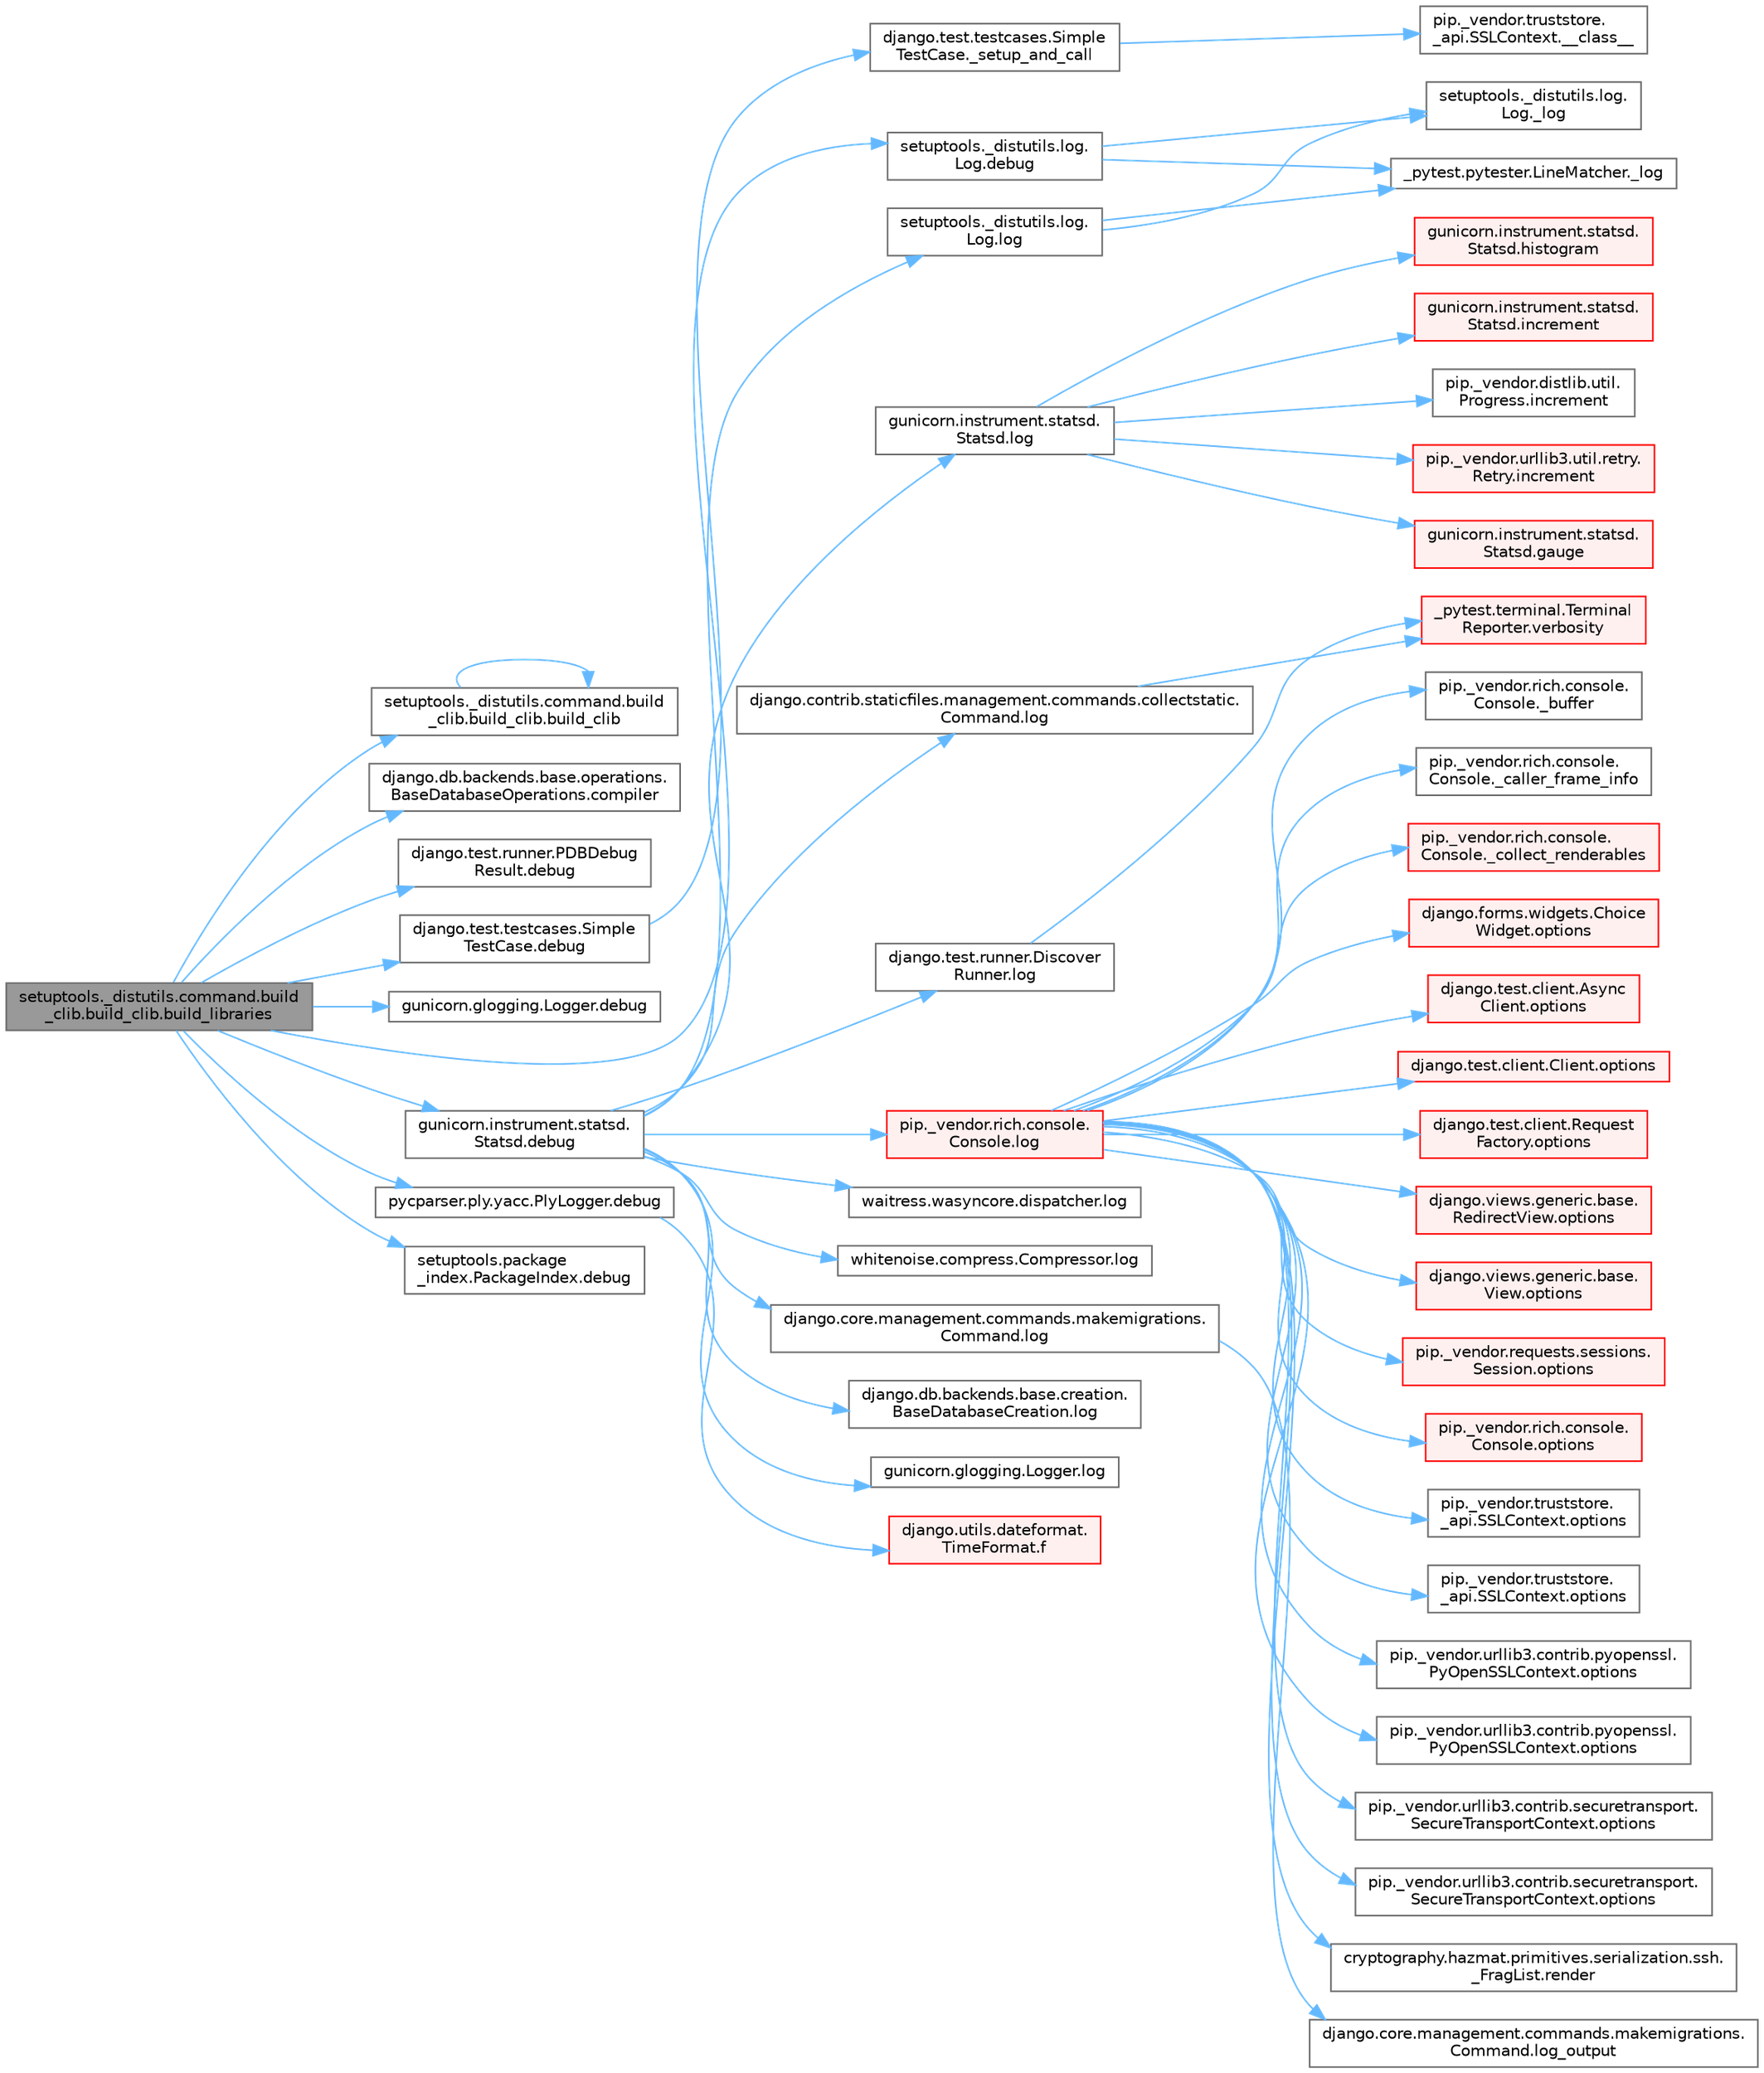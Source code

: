 digraph "setuptools._distutils.command.build_clib.build_clib.build_libraries"
{
 // LATEX_PDF_SIZE
  bgcolor="transparent";
  edge [fontname=Helvetica,fontsize=10,labelfontname=Helvetica,labelfontsize=10];
  node [fontname=Helvetica,fontsize=10,shape=box,height=0.2,width=0.4];
  rankdir="LR";
  Node1 [id="Node000001",label="setuptools._distutils.command.build\l_clib.build_clib.build_libraries",height=0.2,width=0.4,color="gray40", fillcolor="grey60", style="filled", fontcolor="black",tooltip=" "];
  Node1 -> Node2 [id="edge1_Node000001_Node000002",color="steelblue1",style="solid",tooltip=" "];
  Node2 [id="Node000002",label="setuptools._distutils.command.build\l_clib.build_clib.build_clib",height=0.2,width=0.4,color="grey40", fillcolor="white", style="filled",URL="$classsetuptools_1_1__distutils_1_1command_1_1build__clib_1_1build__clib.html#adbbb845504c2a18712782d201c98042e",tooltip=" "];
  Node2 -> Node2 [id="edge2_Node000002_Node000002",color="steelblue1",style="solid",tooltip=" "];
  Node1 -> Node3 [id="edge3_Node000001_Node000003",color="steelblue1",style="solid",tooltip=" "];
  Node3 [id="Node000003",label="django.db.backends.base.operations.\lBaseDatabaseOperations.compiler",height=0.2,width=0.4,color="grey40", fillcolor="white", style="filled",URL="$classdjango_1_1db_1_1backends_1_1base_1_1operations_1_1_base_database_operations.html#ab3e0a61c8968590d516ced81806cdb8f",tooltip=" "];
  Node1 -> Node4 [id="edge4_Node000001_Node000004",color="steelblue1",style="solid",tooltip=" "];
  Node4 [id="Node000004",label="django.test.runner.PDBDebug\lResult.debug",height=0.2,width=0.4,color="grey40", fillcolor="white", style="filled",URL="$classdjango_1_1test_1_1runner_1_1_p_d_b_debug_result.html#a32d6b3216965b07e4be691f8decc1a65",tooltip=" "];
  Node1 -> Node5 [id="edge5_Node000001_Node000005",color="steelblue1",style="solid",tooltip=" "];
  Node5 [id="Node000005",label="django.test.testcases.Simple\lTestCase.debug",height=0.2,width=0.4,color="grey40", fillcolor="white", style="filled",URL="$classdjango_1_1test_1_1testcases_1_1_simple_test_case.html#a3572a3cb9246fcddfe70f0443b262461",tooltip=" "];
  Node5 -> Node6 [id="edge6_Node000005_Node000006",color="steelblue1",style="solid",tooltip=" "];
  Node6 [id="Node000006",label="django.test.testcases.Simple\lTestCase._setup_and_call",height=0.2,width=0.4,color="grey40", fillcolor="white", style="filled",URL="$classdjango_1_1test_1_1testcases_1_1_simple_test_case.html#a7045efb29a81e96071ed0e0956149410",tooltip=" "];
  Node6 -> Node7 [id="edge7_Node000006_Node000007",color="steelblue1",style="solid",tooltip=" "];
  Node7 [id="Node000007",label="pip._vendor.truststore.\l_api.SSLContext.__class__",height=0.2,width=0.4,color="grey40", fillcolor="white", style="filled",URL="$classpip_1_1__vendor_1_1truststore_1_1__api_1_1_s_s_l_context.html#a530861514f31eabaa3f513557d6e66de",tooltip=" "];
  Node1 -> Node8 [id="edge8_Node000001_Node000008",color="steelblue1",style="solid",tooltip=" "];
  Node8 [id="Node000008",label="gunicorn.glogging.Logger.debug",height=0.2,width=0.4,color="grey40", fillcolor="white", style="filled",URL="$classgunicorn_1_1glogging_1_1_logger.html#a1ae8caac207e0444684def3c6b40f0ee",tooltip=" "];
  Node1 -> Node9 [id="edge9_Node000001_Node000009",color="steelblue1",style="solid",tooltip=" "];
  Node9 [id="Node000009",label="gunicorn.instrument.statsd.\lStatsd.debug",height=0.2,width=0.4,color="grey40", fillcolor="white", style="filled",URL="$classgunicorn_1_1instrument_1_1statsd_1_1_statsd.html#abb1906a025131e88e3da6201580d70b8",tooltip=" "];
  Node9 -> Node10 [id="edge10_Node000009_Node000010",color="steelblue1",style="solid",tooltip=" "];
  Node10 [id="Node000010",label="django.contrib.staticfiles.management.commands.collectstatic.\lCommand.log",height=0.2,width=0.4,color="grey40", fillcolor="white", style="filled",URL="$classdjango_1_1contrib_1_1staticfiles_1_1management_1_1commands_1_1collectstatic_1_1_command.html#a0e93191b90ee0993e3286343d0b2de0e",tooltip=" "];
  Node10 -> Node11 [id="edge11_Node000010_Node000011",color="steelblue1",style="solid",tooltip=" "];
  Node11 [id="Node000011",label="_pytest.terminal.Terminal\lReporter.verbosity",height=0.2,width=0.4,color="red", fillcolor="#FFF0F0", style="filled",URL="$class__pytest_1_1terminal_1_1_terminal_reporter.html#a620047ffec9ba4f5cca84af25b3adbcf",tooltip=" "];
  Node9 -> Node14 [id="edge12_Node000009_Node000014",color="steelblue1",style="solid",tooltip=" "];
  Node14 [id="Node000014",label="django.core.management.commands.makemigrations.\lCommand.log",height=0.2,width=0.4,color="grey40", fillcolor="white", style="filled",URL="$classdjango_1_1core_1_1management_1_1commands_1_1makemigrations_1_1_command.html#a0409d121552878a7416460dba8274880",tooltip=" "];
  Node14 -> Node15 [id="edge13_Node000014_Node000015",color="steelblue1",style="solid",tooltip=" "];
  Node15 [id="Node000015",label="django.core.management.commands.makemigrations.\lCommand.log_output",height=0.2,width=0.4,color="grey40", fillcolor="white", style="filled",URL="$classdjango_1_1core_1_1management_1_1commands_1_1makemigrations_1_1_command.html#ad6cb5d402888250fc170034fdee93f6d",tooltip=" "];
  Node9 -> Node16 [id="edge14_Node000009_Node000016",color="steelblue1",style="solid",tooltip=" "];
  Node16 [id="Node000016",label="django.db.backends.base.creation.\lBaseDatabaseCreation.log",height=0.2,width=0.4,color="grey40", fillcolor="white", style="filled",URL="$classdjango_1_1db_1_1backends_1_1base_1_1creation_1_1_base_database_creation.html#ac297ec931db5ec68c271ec0d91be7183",tooltip=" "];
  Node9 -> Node17 [id="edge15_Node000009_Node000017",color="steelblue1",style="solid",tooltip=" "];
  Node17 [id="Node000017",label="django.test.runner.Discover\lRunner.log",height=0.2,width=0.4,color="grey40", fillcolor="white", style="filled",URL="$classdjango_1_1test_1_1runner_1_1_discover_runner.html#af5ad8e2895b3f0c5e0a6d7113199d641",tooltip=" "];
  Node17 -> Node11 [id="edge16_Node000017_Node000011",color="steelblue1",style="solid",tooltip=" "];
  Node9 -> Node18 [id="edge17_Node000009_Node000018",color="steelblue1",style="solid",tooltip=" "];
  Node18 [id="Node000018",label="gunicorn.glogging.Logger.log",height=0.2,width=0.4,color="grey40", fillcolor="white", style="filled",URL="$classgunicorn_1_1glogging_1_1_logger.html#ad6941dede526094643dd02c53c3449b0",tooltip=" "];
  Node9 -> Node19 [id="edge18_Node000009_Node000019",color="steelblue1",style="solid",tooltip=" "];
  Node19 [id="Node000019",label="gunicorn.instrument.statsd.\lStatsd.log",height=0.2,width=0.4,color="grey40", fillcolor="white", style="filled",URL="$classgunicorn_1_1instrument_1_1statsd_1_1_statsd.html#ab99145cf0b7c66dbcebcbdcbd44b4953",tooltip=" "];
  Node19 -> Node20 [id="edge19_Node000019_Node000020",color="steelblue1",style="solid",tooltip=" "];
  Node20 [id="Node000020",label="gunicorn.instrument.statsd.\lStatsd.gauge",height=0.2,width=0.4,color="red", fillcolor="#FFF0F0", style="filled",URL="$classgunicorn_1_1instrument_1_1statsd_1_1_statsd.html#a6cebc76ae769412dfb0f0a3ec727c50d",tooltip=" "];
  Node19 -> Node22 [id="edge20_Node000019_Node000022",color="steelblue1",style="solid",tooltip=" "];
  Node22 [id="Node000022",label="gunicorn.instrument.statsd.\lStatsd.histogram",height=0.2,width=0.4,color="red", fillcolor="#FFF0F0", style="filled",URL="$classgunicorn_1_1instrument_1_1statsd_1_1_statsd.html#adee3cb12a43f643cca3c9084d77285b4",tooltip=" "];
  Node19 -> Node23 [id="edge21_Node000019_Node000023",color="steelblue1",style="solid",tooltip=" "];
  Node23 [id="Node000023",label="gunicorn.instrument.statsd.\lStatsd.increment",height=0.2,width=0.4,color="red", fillcolor="#FFF0F0", style="filled",URL="$classgunicorn_1_1instrument_1_1statsd_1_1_statsd.html#a5527687726a051a5182ee13a842b08fd",tooltip=" "];
  Node19 -> Node24 [id="edge22_Node000019_Node000024",color="steelblue1",style="solid",tooltip=" "];
  Node24 [id="Node000024",label="pip._vendor.distlib.util.\lProgress.increment",height=0.2,width=0.4,color="grey40", fillcolor="white", style="filled",URL="$classpip_1_1__vendor_1_1distlib_1_1util_1_1_progress.html#a197ffd4ac8a74898742a6cde5b4c5466",tooltip=" "];
  Node19 -> Node25 [id="edge23_Node000019_Node000025",color="steelblue1",style="solid",tooltip=" "];
  Node25 [id="Node000025",label="pip._vendor.urllib3.util.retry.\lRetry.increment",height=0.2,width=0.4,color="red", fillcolor="#FFF0F0", style="filled",URL="$classpip_1_1__vendor_1_1urllib3_1_1util_1_1retry_1_1_retry.html#a88dd993ccb2ef4b2bfa9ad0571374b12",tooltip=" "];
  Node9 -> Node1127 [id="edge24_Node000009_Node001127",color="steelblue1",style="solid",tooltip=" "];
  Node1127 [id="Node001127",label="pip._vendor.rich.console.\lConsole.log",height=0.2,width=0.4,color="red", fillcolor="#FFF0F0", style="filled",URL="$classpip_1_1__vendor_1_1rich_1_1console_1_1_console.html#af9c77e39f9413fc2b134c60cfa23b0f1",tooltip=" "];
  Node1127 -> Node337 [id="edge25_Node001127_Node000337",color="steelblue1",style="solid",tooltip=" "];
  Node337 [id="Node000337",label="pip._vendor.rich.console.\lConsole._buffer",height=0.2,width=0.4,color="grey40", fillcolor="white", style="filled",URL="$classpip_1_1__vendor_1_1rich_1_1console_1_1_console.html#a51eaf031922c907e4085937b82f5564e",tooltip=" "];
  Node1127 -> Node1128 [id="edge26_Node001127_Node001128",color="steelblue1",style="solid",tooltip=" "];
  Node1128 [id="Node001128",label="pip._vendor.rich.console.\lConsole._caller_frame_info",height=0.2,width=0.4,color="grey40", fillcolor="white", style="filled",URL="$classpip_1_1__vendor_1_1rich_1_1console_1_1_console.html#ac43cb4290591af4f04cd264aa1fc1b0f",tooltip=" "];
  Node1127 -> Node338 [id="edge27_Node001127_Node000338",color="steelblue1",style="solid",tooltip=" "];
  Node338 [id="Node000338",label="pip._vendor.rich.console.\lConsole._collect_renderables",height=0.2,width=0.4,color="red", fillcolor="#FFF0F0", style="filled",URL="$classpip_1_1__vendor_1_1rich_1_1console_1_1_console.html#ab053dc750094e77e036523f6d2c14899",tooltip=" "];
  Node1127 -> Node348 [id="edge28_Node001127_Node000348",color="steelblue1",style="solid",tooltip=" "];
  Node348 [id="Node000348",label="django.forms.widgets.Choice\lWidget.options",height=0.2,width=0.4,color="red", fillcolor="#FFF0F0", style="filled",URL="$classdjango_1_1forms_1_1widgets_1_1_choice_widget.html#a8575b90386fc2027f38ea00133cef250",tooltip=" "];
  Node1127 -> Node1129 [id="edge29_Node001127_Node001129",color="steelblue1",style="solid",tooltip=" "];
  Node1129 [id="Node001129",label="django.test.client.Async\lClient.options",height=0.2,width=0.4,color="red", fillcolor="#FFF0F0", style="filled",URL="$classdjango_1_1test_1_1client_1_1_async_client.html#a84509c6347cbc018e6335b924ec841a2",tooltip=" "];
  Node1127 -> Node1305 [id="edge30_Node001127_Node001305",color="steelblue1",style="solid",tooltip=" "];
  Node1305 [id="Node001305",label="django.test.client.Client.options",height=0.2,width=0.4,color="red", fillcolor="#FFF0F0", style="filled",URL="$classdjango_1_1test_1_1client_1_1_client.html#a839ea6375ca2184b3b60550938b6824c",tooltip=" "];
  Node1127 -> Node1308 [id="edge31_Node001127_Node001308",color="steelblue1",style="solid",tooltip=" "];
  Node1308 [id="Node001308",label="django.test.client.Request\lFactory.options",height=0.2,width=0.4,color="red", fillcolor="#FFF0F0", style="filled",URL="$classdjango_1_1test_1_1client_1_1_request_factory.html#a438a7e1be2437d680cd78d11dee77c54",tooltip=" "];
  Node1127 -> Node1355 [id="edge32_Node001127_Node001355",color="steelblue1",style="solid",tooltip=" "];
  Node1355 [id="Node001355",label="django.views.generic.base.\lRedirectView.options",height=0.2,width=0.4,color="red", fillcolor="#FFF0F0", style="filled",URL="$classdjango_1_1views_1_1generic_1_1base_1_1_redirect_view.html#a444de156c79647344c987295c47a76e1",tooltip=" "];
  Node1127 -> Node1568 [id="edge33_Node001127_Node001568",color="steelblue1",style="solid",tooltip=" "];
  Node1568 [id="Node001568",label="django.views.generic.base.\lView.options",height=0.2,width=0.4,color="red", fillcolor="#FFF0F0", style="filled",URL="$classdjango_1_1views_1_1generic_1_1base_1_1_view.html#a4d1dc440a5bae11bd7859d20ca9948e1",tooltip=" "];
  Node1127 -> Node1571 [id="edge34_Node001127_Node001571",color="steelblue1",style="solid",tooltip=" "];
  Node1571 [id="Node001571",label="pip._vendor.requests.sessions.\lSession.options",height=0.2,width=0.4,color="red", fillcolor="#FFF0F0", style="filled",URL="$classpip_1_1__vendor_1_1requests_1_1sessions_1_1_session.html#a210270880f90521b3b3014748ecd87e9",tooltip=" "];
  Node1127 -> Node1572 [id="edge35_Node001127_Node001572",color="steelblue1",style="solid",tooltip=" "];
  Node1572 [id="Node001572",label="pip._vendor.rich.console.\lConsole.options",height=0.2,width=0.4,color="red", fillcolor="#FFF0F0", style="filled",URL="$classpip_1_1__vendor_1_1rich_1_1console_1_1_console.html#a41c8efe30ea45a9a4a3f8c34c688fe00",tooltip=" "];
  Node1127 -> Node1580 [id="edge36_Node001127_Node001580",color="steelblue1",style="solid",tooltip=" "];
  Node1580 [id="Node001580",label="pip._vendor.truststore.\l_api.SSLContext.options",height=0.2,width=0.4,color="grey40", fillcolor="white", style="filled",URL="$classpip_1_1__vendor_1_1truststore_1_1__api_1_1_s_s_l_context.html#a6755b8a82c0de77273744b73a826678d",tooltip=" "];
  Node1127 -> Node1581 [id="edge37_Node001127_Node001581",color="steelblue1",style="solid",tooltip=" "];
  Node1581 [id="Node001581",label="pip._vendor.truststore.\l_api.SSLContext.options",height=0.2,width=0.4,color="grey40", fillcolor="white", style="filled",URL="$classpip_1_1__vendor_1_1truststore_1_1__api_1_1_s_s_l_context.html#a90bd5b81f087b6628b2f681ce6cffcd6",tooltip=" "];
  Node1127 -> Node1582 [id="edge38_Node001127_Node001582",color="steelblue1",style="solid",tooltip=" "];
  Node1582 [id="Node001582",label="pip._vendor.urllib3.contrib.pyopenssl.\lPyOpenSSLContext.options",height=0.2,width=0.4,color="grey40", fillcolor="white", style="filled",URL="$classpip_1_1__vendor_1_1urllib3_1_1contrib_1_1pyopenssl_1_1_py_open_s_s_l_context.html#a3f539cc9d4b91d2fb90d7f8aef3810c1",tooltip=" "];
  Node1127 -> Node1583 [id="edge39_Node001127_Node001583",color="steelblue1",style="solid",tooltip=" "];
  Node1583 [id="Node001583",label="pip._vendor.urllib3.contrib.pyopenssl.\lPyOpenSSLContext.options",height=0.2,width=0.4,color="grey40", fillcolor="white", style="filled",URL="$classpip_1_1__vendor_1_1urllib3_1_1contrib_1_1pyopenssl_1_1_py_open_s_s_l_context.html#a8475fc4f3e83d92654b066a9422908dc",tooltip=" "];
  Node1127 -> Node1584 [id="edge40_Node001127_Node001584",color="steelblue1",style="solid",tooltip=" "];
  Node1584 [id="Node001584",label="pip._vendor.urllib3.contrib.securetransport.\lSecureTransportContext.options",height=0.2,width=0.4,color="grey40", fillcolor="white", style="filled",URL="$classpip_1_1__vendor_1_1urllib3_1_1contrib_1_1securetransport_1_1_secure_transport_context.html#ae19920941647ed0b43e0ed7d96e12457",tooltip=" "];
  Node1127 -> Node1585 [id="edge41_Node001127_Node001585",color="steelblue1",style="solid",tooltip=" "];
  Node1585 [id="Node001585",label="pip._vendor.urllib3.contrib.securetransport.\lSecureTransportContext.options",height=0.2,width=0.4,color="grey40", fillcolor="white", style="filled",URL="$classpip_1_1__vendor_1_1urllib3_1_1contrib_1_1securetransport_1_1_secure_transport_context.html#acf6c1ec11ca09e30c9c70d7dc26afacd",tooltip=" "];
  Node1127 -> Node3827 [id="edge42_Node001127_Node003827",color="steelblue1",style="solid",tooltip=" "];
  Node3827 [id="Node003827",label="cryptography.hazmat.primitives.serialization.ssh.\l_FragList.render",height=0.2,width=0.4,color="grey40", fillcolor="white", style="filled",URL="$classcryptography_1_1hazmat_1_1primitives_1_1serialization_1_1ssh_1_1___frag_list.html#adb86a47aab3646d46cfde49b7a4408a0",tooltip=" "];
  Node9 -> Node1286 [id="edge43_Node000009_Node001286",color="steelblue1",style="solid",tooltip=" "];
  Node1286 [id="Node001286",label="setuptools._distutils.log.\lLog.log",height=0.2,width=0.4,color="grey40", fillcolor="white", style="filled",URL="$classsetuptools_1_1__distutils_1_1log_1_1_log.html#af651bf90098b3f6c9f3913b91f0eda70",tooltip=" "];
  Node1286 -> Node1287 [id="edge44_Node001286_Node001287",color="steelblue1",style="solid",tooltip=" "];
  Node1287 [id="Node001287",label="_pytest.pytester.LineMatcher._log",height=0.2,width=0.4,color="grey40", fillcolor="white", style="filled",URL="$class__pytest_1_1pytester_1_1_line_matcher.html#a8783ff706e976340d529c3c012831254",tooltip=" "];
  Node1286 -> Node1288 [id="edge45_Node001286_Node001288",color="steelblue1",style="solid",tooltip=" "];
  Node1288 [id="Node001288",label="setuptools._distutils.log.\lLog._log",height=0.2,width=0.4,color="grey40", fillcolor="white", style="filled",URL="$classsetuptools_1_1__distutils_1_1log_1_1_log.html#a4a1ffe6fd0ad53057d8ea48b2ca6e471",tooltip=" "];
  Node9 -> Node1289 [id="edge46_Node000009_Node001289",color="steelblue1",style="solid",tooltip=" "];
  Node1289 [id="Node001289",label="waitress.wasyncore.dispatcher.log",height=0.2,width=0.4,color="grey40", fillcolor="white", style="filled",URL="$classwaitress_1_1wasyncore_1_1dispatcher.html#ab4786338f40a0cf9e9df45b57d4c0a63",tooltip=" "];
  Node9 -> Node1290 [id="edge47_Node000009_Node001290",color="steelblue1",style="solid",tooltip=" "];
  Node1290 [id="Node001290",label="whitenoise.compress.Compressor.log",height=0.2,width=0.4,color="grey40", fillcolor="white", style="filled",URL="$classwhitenoise_1_1compress_1_1_compressor.html#aa70a9f98a4387e4d394529c17cdbee27",tooltip=" "];
  Node1 -> Node4532 [id="edge48_Node000001_Node004532",color="steelblue1",style="solid",tooltip=" "];
  Node4532 [id="Node004532",label="pycparser.ply.yacc.PlyLogger.debug",height=0.2,width=0.4,color="grey40", fillcolor="white", style="filled",URL="$classpycparser_1_1ply_1_1yacc_1_1_ply_logger.html#a1050ac15c036aee4f48130dda17c6604",tooltip=" "];
  Node4532 -> Node3143 [id="edge49_Node004532_Node003143",color="steelblue1",style="solid",tooltip=" "];
  Node3143 [id="Node003143",label="django.utils.dateformat.\lTimeFormat.f",height=0.2,width=0.4,color="red", fillcolor="#FFF0F0", style="filled",URL="$classdjango_1_1utils_1_1dateformat_1_1_time_format.html#a917dbc4f3103e5d9dd416fce475b48a8",tooltip=" "];
  Node1 -> Node4533 [id="edge50_Node000001_Node004533",color="steelblue1",style="solid",tooltip=" "];
  Node4533 [id="Node004533",label="setuptools._distutils.log.\lLog.debug",height=0.2,width=0.4,color="grey40", fillcolor="white", style="filled",URL="$classsetuptools_1_1__distutils_1_1log_1_1_log.html#aead561363ca945227a7827c37632bbec",tooltip=" "];
  Node4533 -> Node1287 [id="edge51_Node004533_Node001287",color="steelblue1",style="solid",tooltip=" "];
  Node4533 -> Node1288 [id="edge52_Node004533_Node001288",color="steelblue1",style="solid",tooltip=" "];
  Node1 -> Node4534 [id="edge53_Node000001_Node004534",color="steelblue1",style="solid",tooltip=" "];
  Node4534 [id="Node004534",label="setuptools.package\l_index.PackageIndex.debug",height=0.2,width=0.4,color="grey40", fillcolor="white", style="filled",URL="$classsetuptools_1_1package__index_1_1_package_index.html#a957d98e89fd97ee6abee00e9d1106a24",tooltip=" "];
}
